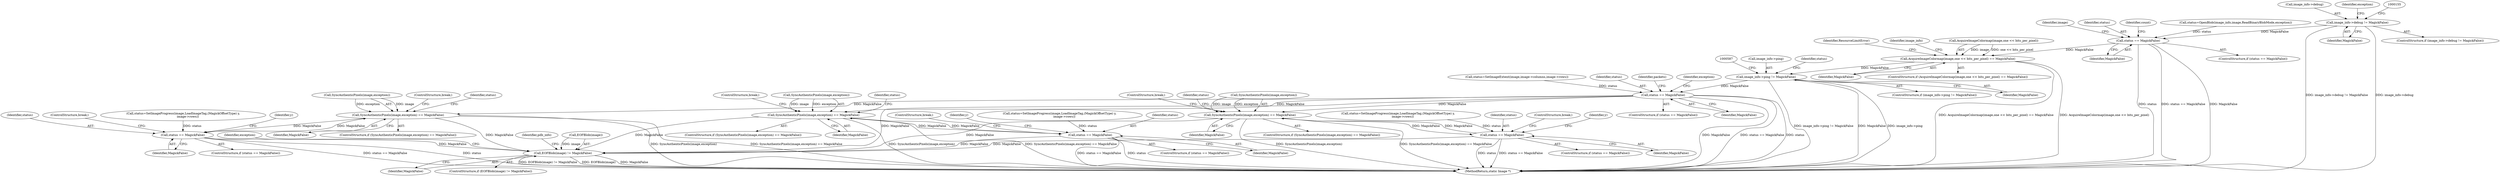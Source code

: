 digraph "0_ImageMagick_f6e9d0d9955e85bdd7540b251cd50d598dacc5e6_45@pointer" {
"1000149" [label="(Call,image_info->debug != MagickFalse)"];
"1000187" [label="(Call,status == MagickFalse)"];
"1000569" [label="(Call,AcquireImageColormap(image,one << bits_per_pixel) == MagickFalse)"];
"1000580" [label="(Call,image_info->ping != MagickFalse)"];
"1000604" [label="(Call,status == MagickFalse)"];
"1000799" [label="(Call,SyncAuthenticPixels(image,exception) == MagickFalse)"];
"1000817" [label="(Call,status == MagickFalse)"];
"1001109" [label="(Call,EOFBlob(image) != MagickFalse)"];
"1000954" [label="(Call,SyncAuthenticPixels(image,exception) == MagickFalse)"];
"1000972" [label="(Call,status == MagickFalse)"];
"1001071" [label="(Call,SyncAuthenticPixels(image,exception) == MagickFalse)"];
"1001089" [label="(Call,status == MagickFalse)"];
"1000150" [label="(Call,image_info->debug)"];
"1001112" [label="(Identifier,MagickFalse)"];
"1001070" [label="(ControlStructure,if (SyncAuthenticPixels(image,exception) == MagickFalse))"];
"1000570" [label="(Call,AcquireImageColormap(image,one << bits_per_pixel))"];
"1001088" [label="(ControlStructure,if (status == MagickFalse))"];
"1000972" [label="(Call,status == MagickFalse)"];
"1000580" [label="(Call,image_info->ping != MagickFalse)"];
"1000817" [label="(Call,status == MagickFalse)"];
"1000725" [label="(Identifier,y)"];
"1000149" [label="(Call,image_info->debug != MagickFalse)"];
"1000605" [label="(Identifier,status)"];
"1000805" [label="(Call,status=SetImageProgress(image,LoadImageTag,(MagickOffsetType) y,\n          image->rows))"];
"1000955" [label="(Call,SyncAuthenticPixels(image,exception))"];
"1000153" [label="(Identifier,MagickFalse)"];
"1000577" [label="(Identifier,ResourceLimitError)"];
"1000618" [label="(Identifier,packets)"];
"1001076" [label="(ControlStructure,break;)"];
"1000804" [label="(ControlStructure,break;)"];
"1000974" [label="(Identifier,MagickFalse)"];
"1000960" [label="(Call,status=SetImageProgress(image,LoadImageTag,(MagickOffsetType) y,\n          image->rows))"];
"1000606" [label="(Identifier,MagickFalse)"];
"1000165" [label="(Identifier,exception)"];
"1000958" [label="(Identifier,MagickFalse)"];
"1000799" [label="(Call,SyncAuthenticPixels(image,exception) == MagickFalse)"];
"1000840" [label="(Identifier,y)"];
"1000806" [label="(Identifier,status)"];
"1000803" [label="(Identifier,MagickFalse)"];
"1000189" [label="(Identifier,MagickFalse)"];
"1000609" [label="(Identifier,exception)"];
"1001089" [label="(Call,status == MagickFalse)"];
"1000959" [label="(ControlStructure,break;)"];
"1000961" [label="(Identifier,status)"];
"1000192" [label="(Identifier,image)"];
"1001090" [label="(Identifier,status)"];
"1000818" [label="(Identifier,status)"];
"1001072" [label="(Call,SyncAuthenticPixels(image,exception))"];
"1001110" [label="(Call,EOFBlob(image))"];
"1000973" [label="(Identifier,status)"];
"1001251" [label="(MethodReturn,static Image *)"];
"1000186" [label="(ControlStructure,if (status == MagickFalse))"];
"1000579" [label="(ControlStructure,if (image_info->ping != MagickFalse))"];
"1000575" [label="(Identifier,MagickFalse)"];
"1000953" [label="(ControlStructure,if (SyncAuthenticPixels(image,exception) == MagickFalse))"];
"1001114" [label="(Identifier,exception)"];
"1001092" [label="(ControlStructure,break;)"];
"1000819" [label="(Identifier,MagickFalse)"];
"1000188" [label="(Identifier,status)"];
"1000820" [label="(ControlStructure,break;)"];
"1000581" [label="(Call,image_info->ping)"];
"1000187" [label="(Call,status == MagickFalse)"];
"1000148" [label="(ControlStructure,if (image_info->debug != MagickFalse))"];
"1000200" [label="(Identifier,count)"];
"1000975" [label="(ControlStructure,break;)"];
"1001075" [label="(Identifier,MagickFalse)"];
"1000816" [label="(ControlStructure,if (status == MagickFalse))"];
"1000179" [label="(Call,status=OpenBlob(image_info,image,ReadBinaryBlobMode,exception))"];
"1000798" [label="(ControlStructure,if (SyncAuthenticPixels(image,exception) == MagickFalse))"];
"1000593" [label="(Call,status=SetImageExtent(image,image->columns,image->rows))"];
"1001091" [label="(Identifier,MagickFalse)"];
"1001108" [label="(ControlStructure,if (EOFBlob(image) != MagickFalse))"];
"1000584" [label="(Identifier,MagickFalse)"];
"1000568" [label="(ControlStructure,if (AcquireImageColormap(image,one << bits_per_pixel) == MagickFalse))"];
"1001071" [label="(Call,SyncAuthenticPixels(image,exception) == MagickFalse)"];
"1000604" [label="(Call,status == MagickFalse)"];
"1000995" [label="(Identifier,y)"];
"1000954" [label="(Call,SyncAuthenticPixels(image,exception) == MagickFalse)"];
"1001077" [label="(Call,status=SetImageProgress(image,LoadImageTag,(MagickOffsetType) y,\n          image->rows))"];
"1001123" [label="(Identifier,pdb_info)"];
"1000603" [label="(ControlStructure,if (status == MagickFalse))"];
"1001109" [label="(Call,EOFBlob(image) != MagickFalse)"];
"1001078" [label="(Identifier,status)"];
"1000971" [label="(ControlStructure,if (status == MagickFalse))"];
"1000582" [label="(Identifier,image_info)"];
"1000800" [label="(Call,SyncAuthenticPixels(image,exception))"];
"1000569" [label="(Call,AcquireImageColormap(image,one << bits_per_pixel) == MagickFalse)"];
"1000594" [label="(Identifier,status)"];
"1000149" -> "1000148"  [label="AST: "];
"1000149" -> "1000153"  [label="CFG: "];
"1000150" -> "1000149"  [label="AST: "];
"1000153" -> "1000149"  [label="AST: "];
"1000155" -> "1000149"  [label="CFG: "];
"1000165" -> "1000149"  [label="CFG: "];
"1000149" -> "1001251"  [label="DDG: image_info->debug != MagickFalse"];
"1000149" -> "1001251"  [label="DDG: image_info->debug"];
"1000149" -> "1000187"  [label="DDG: MagickFalse"];
"1000187" -> "1000186"  [label="AST: "];
"1000187" -> "1000189"  [label="CFG: "];
"1000188" -> "1000187"  [label="AST: "];
"1000189" -> "1000187"  [label="AST: "];
"1000192" -> "1000187"  [label="CFG: "];
"1000200" -> "1000187"  [label="CFG: "];
"1000187" -> "1001251"  [label="DDG: status"];
"1000187" -> "1001251"  [label="DDG: status == MagickFalse"];
"1000187" -> "1001251"  [label="DDG: MagickFalse"];
"1000179" -> "1000187"  [label="DDG: status"];
"1000187" -> "1000569"  [label="DDG: MagickFalse"];
"1000569" -> "1000568"  [label="AST: "];
"1000569" -> "1000575"  [label="CFG: "];
"1000570" -> "1000569"  [label="AST: "];
"1000575" -> "1000569"  [label="AST: "];
"1000577" -> "1000569"  [label="CFG: "];
"1000582" -> "1000569"  [label="CFG: "];
"1000569" -> "1001251"  [label="DDG: AcquireImageColormap(image,one << bits_per_pixel) == MagickFalse"];
"1000569" -> "1001251"  [label="DDG: AcquireImageColormap(image,one << bits_per_pixel)"];
"1000570" -> "1000569"  [label="DDG: image"];
"1000570" -> "1000569"  [label="DDG: one << bits_per_pixel"];
"1000569" -> "1000580"  [label="DDG: MagickFalse"];
"1000580" -> "1000579"  [label="AST: "];
"1000580" -> "1000584"  [label="CFG: "];
"1000581" -> "1000580"  [label="AST: "];
"1000584" -> "1000580"  [label="AST: "];
"1000587" -> "1000580"  [label="CFG: "];
"1000594" -> "1000580"  [label="CFG: "];
"1000580" -> "1001251"  [label="DDG: image_info->ping != MagickFalse"];
"1000580" -> "1001251"  [label="DDG: MagickFalse"];
"1000580" -> "1001251"  [label="DDG: image_info->ping"];
"1000580" -> "1000604"  [label="DDG: MagickFalse"];
"1000604" -> "1000603"  [label="AST: "];
"1000604" -> "1000606"  [label="CFG: "];
"1000605" -> "1000604"  [label="AST: "];
"1000606" -> "1000604"  [label="AST: "];
"1000609" -> "1000604"  [label="CFG: "];
"1000618" -> "1000604"  [label="CFG: "];
"1000604" -> "1001251"  [label="DDG: status == MagickFalse"];
"1000604" -> "1001251"  [label="DDG: status"];
"1000604" -> "1001251"  [label="DDG: MagickFalse"];
"1000593" -> "1000604"  [label="DDG: status"];
"1000604" -> "1000799"  [label="DDG: MagickFalse"];
"1000604" -> "1000954"  [label="DDG: MagickFalse"];
"1000604" -> "1001071"  [label="DDG: MagickFalse"];
"1000604" -> "1001109"  [label="DDG: MagickFalse"];
"1000799" -> "1000798"  [label="AST: "];
"1000799" -> "1000803"  [label="CFG: "];
"1000800" -> "1000799"  [label="AST: "];
"1000803" -> "1000799"  [label="AST: "];
"1000804" -> "1000799"  [label="CFG: "];
"1000806" -> "1000799"  [label="CFG: "];
"1000799" -> "1001251"  [label="DDG: SyncAuthenticPixels(image,exception)"];
"1000799" -> "1001251"  [label="DDG: SyncAuthenticPixels(image,exception) == MagickFalse"];
"1000800" -> "1000799"  [label="DDG: image"];
"1000800" -> "1000799"  [label="DDG: exception"];
"1000817" -> "1000799"  [label="DDG: MagickFalse"];
"1000799" -> "1000817"  [label="DDG: MagickFalse"];
"1000799" -> "1001109"  [label="DDG: MagickFalse"];
"1000817" -> "1000816"  [label="AST: "];
"1000817" -> "1000819"  [label="CFG: "];
"1000818" -> "1000817"  [label="AST: "];
"1000819" -> "1000817"  [label="AST: "];
"1000820" -> "1000817"  [label="CFG: "];
"1000725" -> "1000817"  [label="CFG: "];
"1000817" -> "1001251"  [label="DDG: status"];
"1000817" -> "1001251"  [label="DDG: status == MagickFalse"];
"1000805" -> "1000817"  [label="DDG: status"];
"1000817" -> "1001109"  [label="DDG: MagickFalse"];
"1001109" -> "1001108"  [label="AST: "];
"1001109" -> "1001112"  [label="CFG: "];
"1001110" -> "1001109"  [label="AST: "];
"1001112" -> "1001109"  [label="AST: "];
"1001114" -> "1001109"  [label="CFG: "];
"1001123" -> "1001109"  [label="CFG: "];
"1001109" -> "1001251"  [label="DDG: EOFBlob(image) != MagickFalse"];
"1001109" -> "1001251"  [label="DDG: EOFBlob(image)"];
"1001109" -> "1001251"  [label="DDG: MagickFalse"];
"1001110" -> "1001109"  [label="DDG: image"];
"1001071" -> "1001109"  [label="DDG: MagickFalse"];
"1000972" -> "1001109"  [label="DDG: MagickFalse"];
"1000954" -> "1001109"  [label="DDG: MagickFalse"];
"1001089" -> "1001109"  [label="DDG: MagickFalse"];
"1000954" -> "1000953"  [label="AST: "];
"1000954" -> "1000958"  [label="CFG: "];
"1000955" -> "1000954"  [label="AST: "];
"1000958" -> "1000954"  [label="AST: "];
"1000959" -> "1000954"  [label="CFG: "];
"1000961" -> "1000954"  [label="CFG: "];
"1000954" -> "1001251"  [label="DDG: SyncAuthenticPixels(image,exception) == MagickFalse"];
"1000954" -> "1001251"  [label="DDG: SyncAuthenticPixels(image,exception)"];
"1000955" -> "1000954"  [label="DDG: image"];
"1000955" -> "1000954"  [label="DDG: exception"];
"1000972" -> "1000954"  [label="DDG: MagickFalse"];
"1000954" -> "1000972"  [label="DDG: MagickFalse"];
"1000972" -> "1000971"  [label="AST: "];
"1000972" -> "1000974"  [label="CFG: "];
"1000973" -> "1000972"  [label="AST: "];
"1000974" -> "1000972"  [label="AST: "];
"1000975" -> "1000972"  [label="CFG: "];
"1000840" -> "1000972"  [label="CFG: "];
"1000972" -> "1001251"  [label="DDG: status == MagickFalse"];
"1000972" -> "1001251"  [label="DDG: status"];
"1000960" -> "1000972"  [label="DDG: status"];
"1001071" -> "1001070"  [label="AST: "];
"1001071" -> "1001075"  [label="CFG: "];
"1001072" -> "1001071"  [label="AST: "];
"1001075" -> "1001071"  [label="AST: "];
"1001076" -> "1001071"  [label="CFG: "];
"1001078" -> "1001071"  [label="CFG: "];
"1001071" -> "1001251"  [label="DDG: SyncAuthenticPixels(image,exception)"];
"1001071" -> "1001251"  [label="DDG: SyncAuthenticPixels(image,exception) == MagickFalse"];
"1001072" -> "1001071"  [label="DDG: image"];
"1001072" -> "1001071"  [label="DDG: exception"];
"1001089" -> "1001071"  [label="DDG: MagickFalse"];
"1001071" -> "1001089"  [label="DDG: MagickFalse"];
"1001089" -> "1001088"  [label="AST: "];
"1001089" -> "1001091"  [label="CFG: "];
"1001090" -> "1001089"  [label="AST: "];
"1001091" -> "1001089"  [label="AST: "];
"1001092" -> "1001089"  [label="CFG: "];
"1000995" -> "1001089"  [label="CFG: "];
"1001089" -> "1001251"  [label="DDG: status == MagickFalse"];
"1001089" -> "1001251"  [label="DDG: status"];
"1001077" -> "1001089"  [label="DDG: status"];
}
